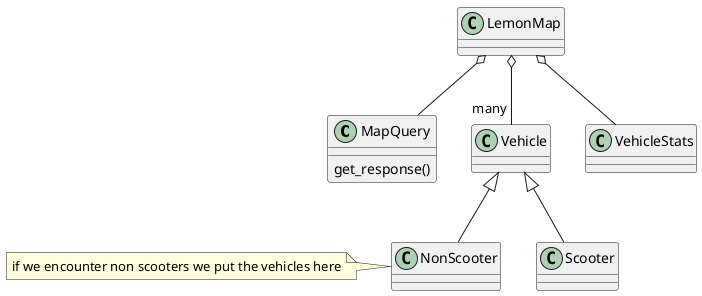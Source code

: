 @startuml
'https://plantuml.com/class-diagram

class MapQuery {
    get_response()
}
class LemonMap

class Vehicle
class Scooter
class NonScooter

note left: if we encounter non scooters we put the vehicles here

class VehicleStats

Vehicle <|-- Scooter
Vehicle <|-- NonScooter

LemonMap o-- VehicleStats
LemonMap o-- "many" Vehicle
LemonMap o-- MapQuery

@enduml
